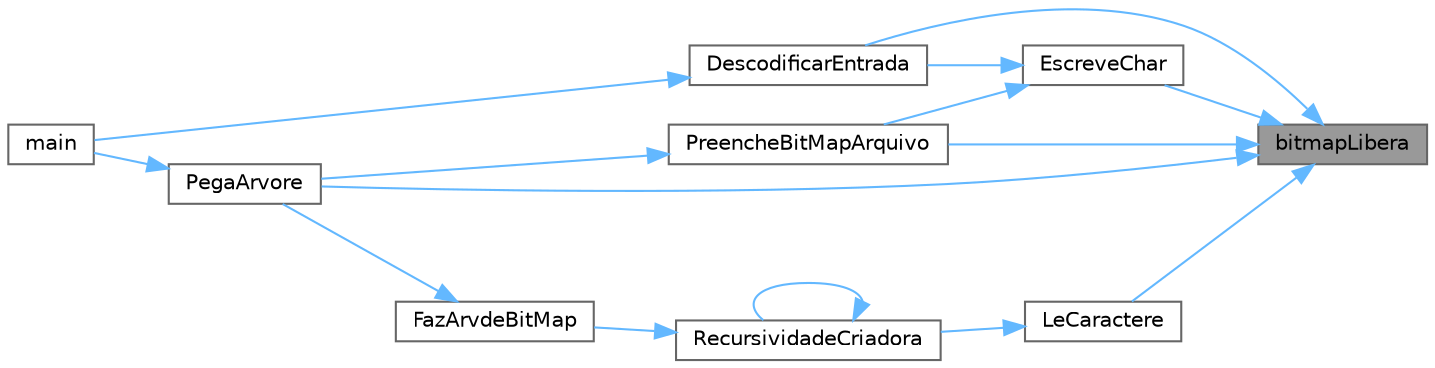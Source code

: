 digraph "bitmapLibera"
{
 // LATEX_PDF_SIZE
  bgcolor="transparent";
  edge [fontname=Helvetica,fontsize=10,labelfontname=Helvetica,labelfontsize=10];
  node [fontname=Helvetica,fontsize=10,shape=box,height=0.2,width=0.4];
  rankdir="RL";
  Node1 [label="bitmapLibera",height=0.2,width=0.4,color="gray40", fillcolor="grey60", style="filled", fontcolor="black",tooltip=" "];
  Node1 -> Node2 [dir="back",color="steelblue1",style="solid"];
  Node2 [label="DescodificarEntrada",height=0.2,width=0.4,color="grey40", fillcolor="white", style="filled",URL="$_decodificador_8c.html#a92327d77e14adac52847850f2aded1f3",tooltip="Decodifica o arquivo de entrada com base na arvore de Huffman passada Escrevendo o resultado no arqui..."];
  Node2 -> Node3 [dir="back",color="steelblue1",style="solid"];
  Node3 [label="main",height=0.2,width=0.4,color="grey40", fillcolor="white", style="filled",URL="$_decodificador_8c.html#abf9e6b7e6f15df4b525a2e7705ba3089",tooltip=" "];
  Node1 -> Node4 [dir="back",color="steelblue1",style="solid"];
  Node4 [label="EscreveChar",height=0.2,width=0.4,color="grey40", fillcolor="white", style="filled",URL="$bitmap_8c.html#abef2d066901108b1a90121a6411e43c4",tooltip="Escreve um byte//char em um bitmap."];
  Node4 -> Node2 [dir="back",color="steelblue1",style="solid"];
  Node4 -> Node5 [dir="back",color="steelblue1",style="solid"];
  Node5 [label="PreencheBitMapArquivo",height=0.2,width=0.4,color="grey40", fillcolor="white", style="filled",URL="$_decodificador_8c.html#ae772ebf98171e99b223a791bc867fbbf",tooltip="Preenche bitmap com a quantidade de bits informada do arquivo passado."];
  Node5 -> Node6 [dir="back",color="steelblue1",style="solid"];
  Node6 [label="PegaArvore",height=0.2,width=0.4,color="grey40", fillcolor="white", style="filled",URL="$_decodificador_8c.html#a350e3a2d1764f2357fe860705c2be1a3",tooltip="Monta uma arvore de Huffman com base no cabecalho presente no arquivo de entrada."];
  Node6 -> Node3 [dir="back",color="steelblue1",style="solid"];
  Node1 -> Node7 [dir="back",color="steelblue1",style="solid"];
  Node7 [label="LeCaractere",height=0.2,width=0.4,color="grey40", fillcolor="white", style="filled",URL="$_bitindex_8c.html#a0593341cccbcde30b5c85c832e1d4aa2",tooltip="Retorna os proximos 8 bits do bitmap, concatenados em um char."];
  Node7 -> Node8 [dir="back",color="steelblue1",style="solid"];
  Node8 [label="RecursividadeCriadora",height=0.2,width=0.4,color="grey40", fillcolor="white", style="filled",URL="$_arvore_8c.html#a87505f6fe3718fc93dc8f907127a6a6b",tooltip="Funcao recursiva auxiliar de FazArvdeBitMap. Nessa funcao, lemos o bitmap indexado contendo a arvore ..."];
  Node8 -> Node9 [dir="back",color="steelblue1",style="solid"];
  Node9 [label="FazArvdeBitMap",height=0.2,width=0.4,color="grey40", fillcolor="white", style="filled",URL="$_arvore_8c.html#a8fe51cc09bbed0a34bd2ac0d826c9512",tooltip="Dado um bitmap contendo a arvore serializada em pre-ordem, retorna a mesma desserializada para uso no..."];
  Node9 -> Node6 [dir="back",color="steelblue1",style="solid"];
  Node8 -> Node8 [dir="back",color="steelblue1",style="solid"];
  Node1 -> Node6 [dir="back",color="steelblue1",style="solid"];
  Node1 -> Node5 [dir="back",color="steelblue1",style="solid"];
}
